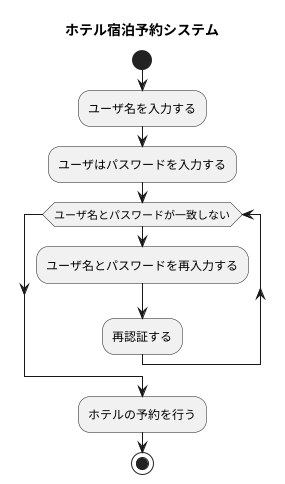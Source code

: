 @startuml 演習７
title ホテル宿泊予約システム
start
:ユーザ名を入力する;
:ユーザはパスワードを入力する;

while (ユーザ名とパスワードが一致しない)
    :ユーザ名とパスワードを再入力する;
    :再認証する;
endwhile

:ホテルの予約を行う;
stop
@enduml